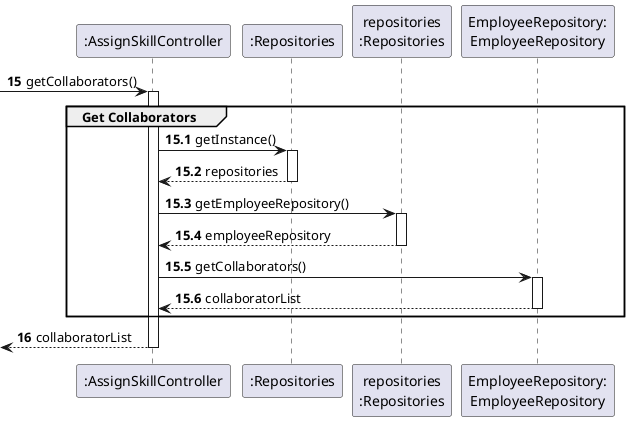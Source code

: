 @startuml
'skinparam monochrome true
skinparam packageStyle rectangle
skinparam shadowing false

participant ":AssignSkillController" as CTRL
participant ":Repositories" as RepositorySingleton
participant "repositories\n:Repositories" as PLAT
participant "EmployeeRepository:\nEmployeeRepository" as EmployeeRepository

autonumber 15
-> CTRL : getCollaborators()

autonumber 15.1
activate CTRL
    group Get Collaborators
        CTRL -> RepositorySingleton : getInstance()
        activate RepositorySingleton
            RepositorySingleton --> CTRL: repositories
        deactivate RepositorySingleton
        CTRL -> PLAT : getEmployeeRepository()
        activate PLAT
            PLAT --> CTRL : employeeRepository
        deactivate PLAT
        CTRL -> EmployeeRepository : getCollaborators()
        activate EmployeeRepository
            EmployeeRepository --> CTRL : collaboratorList
        deactivate EmployeeRepository
    end

    autonumber 16
    <-- CTRL : collaboratorList
deactivate CTRL
@enduml
